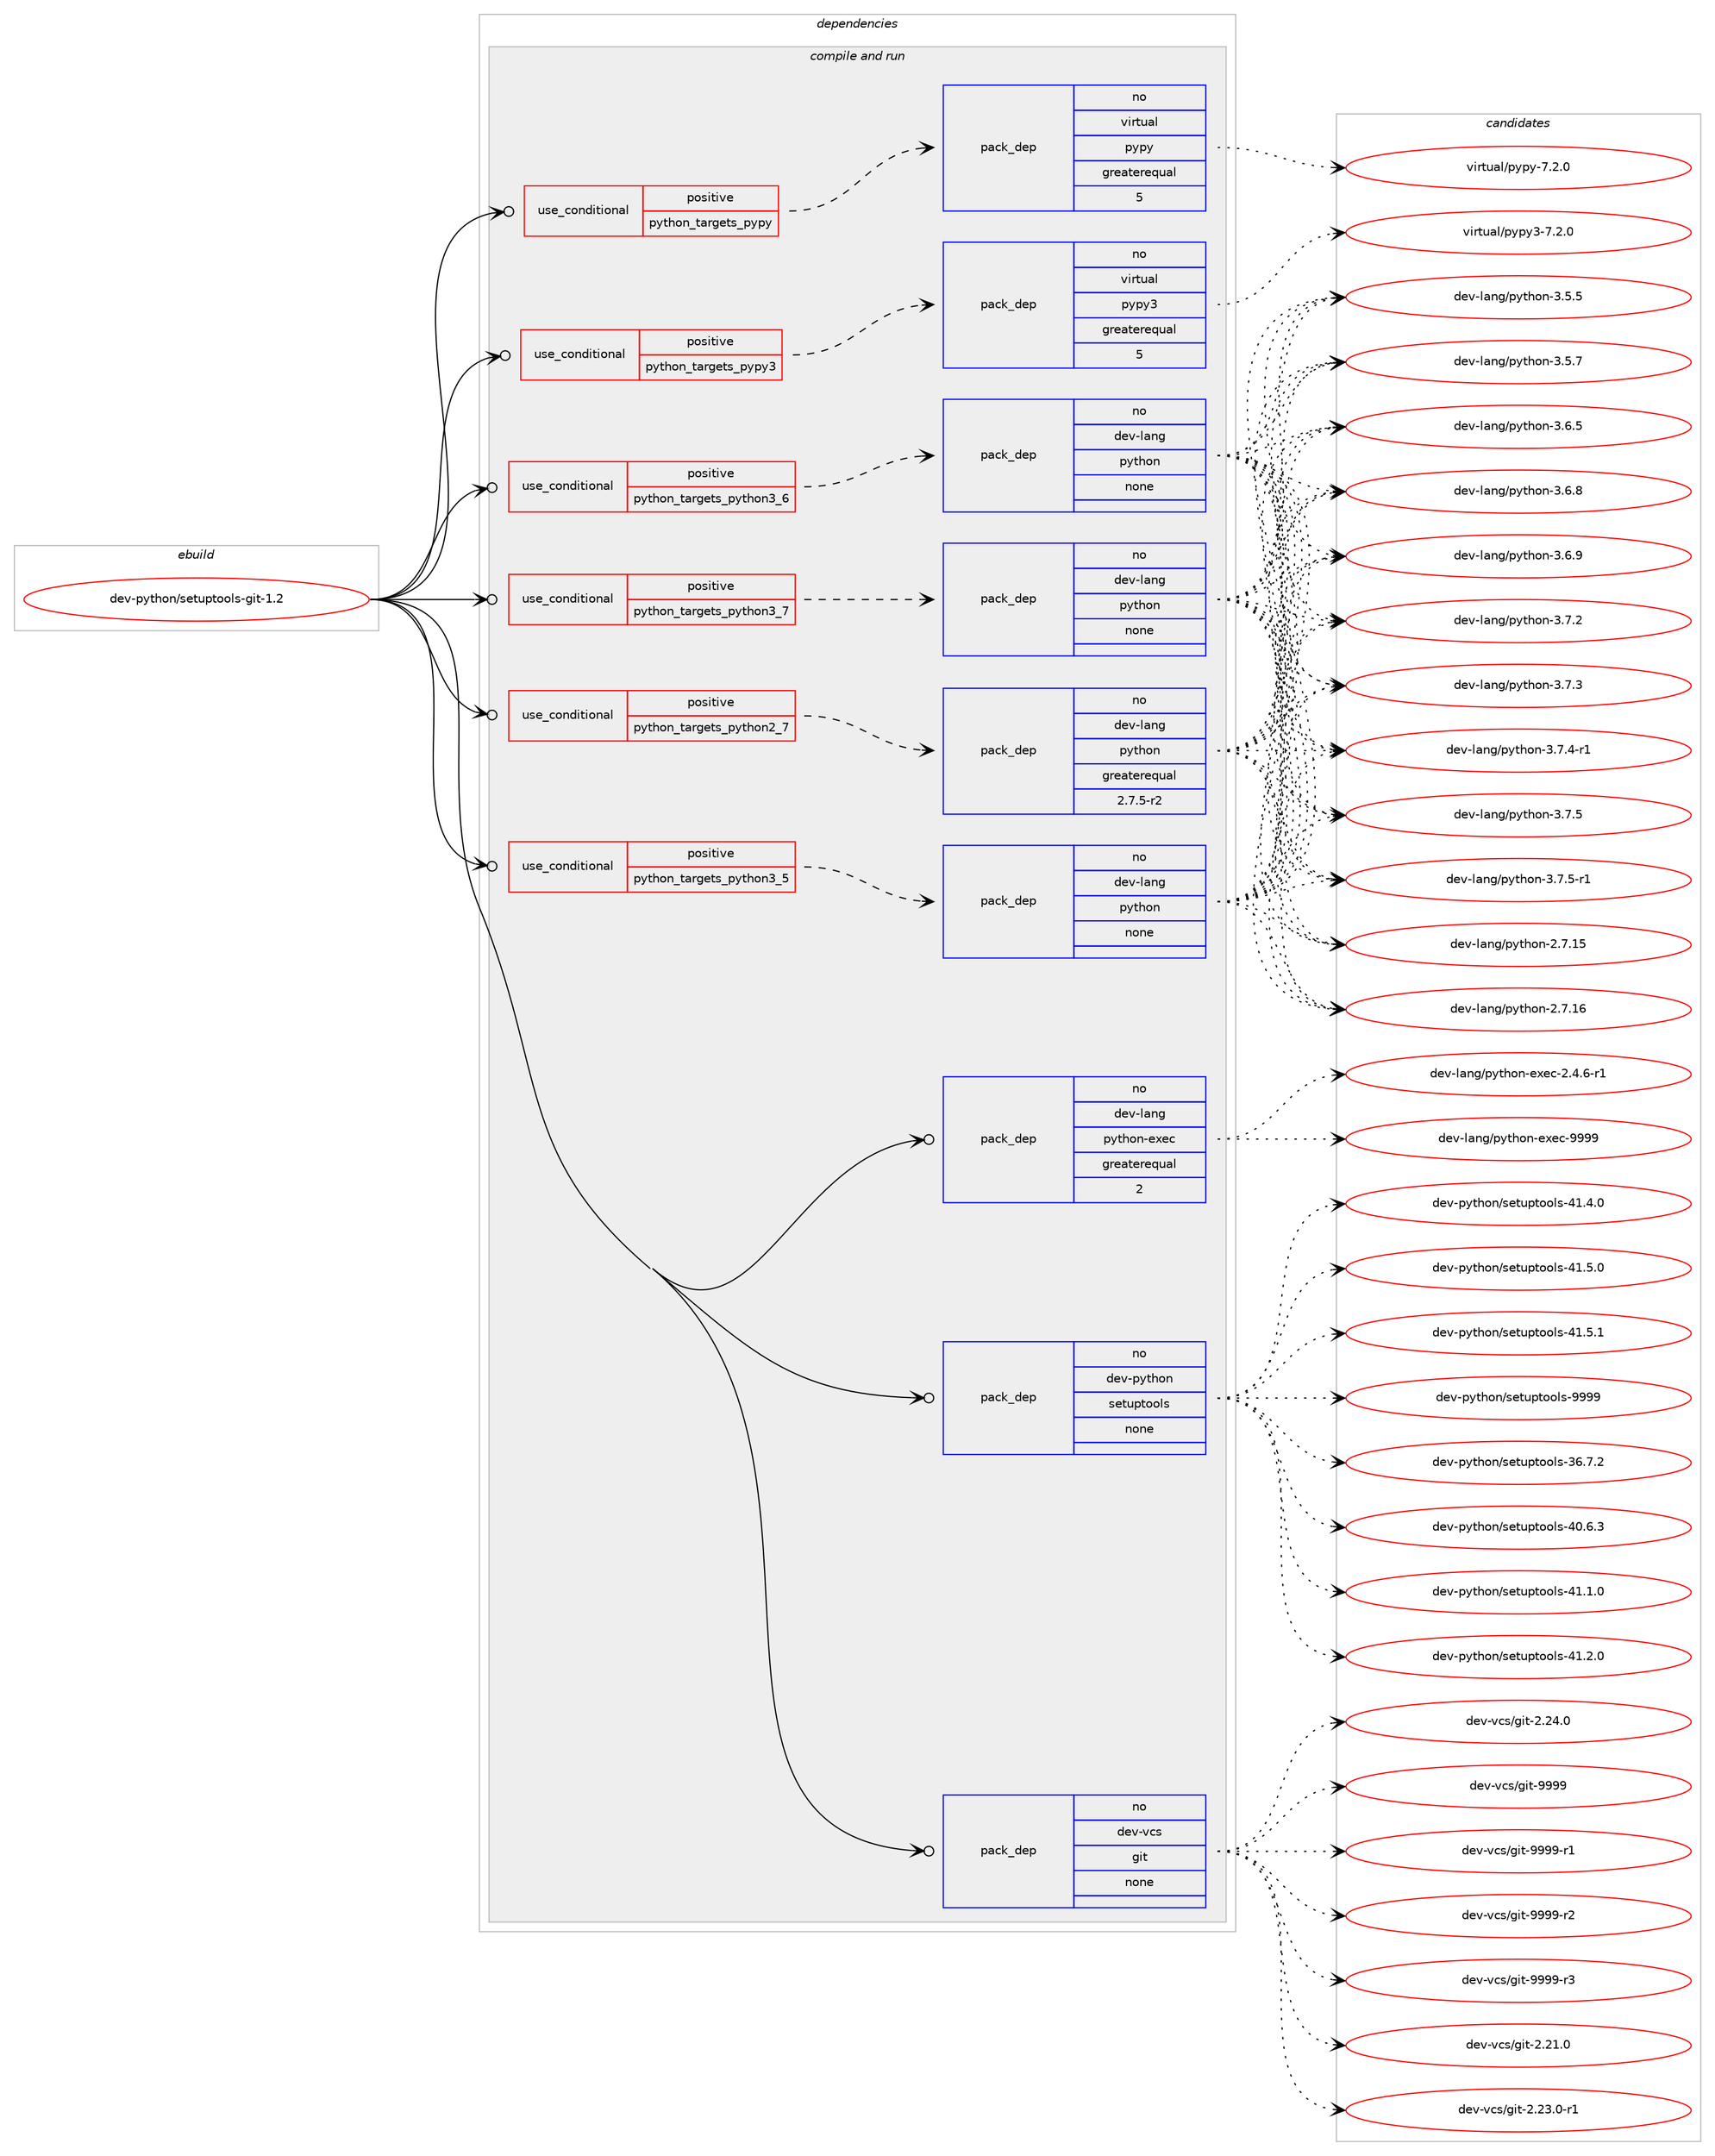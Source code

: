 digraph prolog {

# *************
# Graph options
# *************

newrank=true;
concentrate=true;
compound=true;
graph [rankdir=LR,fontname=Helvetica,fontsize=10,ranksep=1.5];#, ranksep=2.5, nodesep=0.2];
edge  [arrowhead=vee];
node  [fontname=Helvetica,fontsize=10];

# **********
# The ebuild
# **********

subgraph cluster_leftcol {
color=gray;
rank=same;
label=<<i>ebuild</i>>;
id [label="dev-python/setuptools-git-1.2", color=red, width=4, href="../dev-python/setuptools-git-1.2.svg"];
}

# ****************
# The dependencies
# ****************

subgraph cluster_midcol {
color=gray;
label=<<i>dependencies</i>>;
subgraph cluster_compile {
fillcolor="#eeeeee";
style=filled;
label=<<i>compile</i>>;
}
subgraph cluster_compileandrun {
fillcolor="#eeeeee";
style=filled;
label=<<i>compile and run</i>>;
subgraph cond149263 {
dependency637004 [label=<<TABLE BORDER="0" CELLBORDER="1" CELLSPACING="0" CELLPADDING="4"><TR><TD ROWSPAN="3" CELLPADDING="10">use_conditional</TD></TR><TR><TD>positive</TD></TR><TR><TD>python_targets_pypy</TD></TR></TABLE>>, shape=none, color=red];
subgraph pack475860 {
dependency637005 [label=<<TABLE BORDER="0" CELLBORDER="1" CELLSPACING="0" CELLPADDING="4" WIDTH="220"><TR><TD ROWSPAN="6" CELLPADDING="30">pack_dep</TD></TR><TR><TD WIDTH="110">no</TD></TR><TR><TD>virtual</TD></TR><TR><TD>pypy</TD></TR><TR><TD>greaterequal</TD></TR><TR><TD>5</TD></TR></TABLE>>, shape=none, color=blue];
}
dependency637004:e -> dependency637005:w [weight=20,style="dashed",arrowhead="vee"];
}
id:e -> dependency637004:w [weight=20,style="solid",arrowhead="odotvee"];
subgraph cond149264 {
dependency637006 [label=<<TABLE BORDER="0" CELLBORDER="1" CELLSPACING="0" CELLPADDING="4"><TR><TD ROWSPAN="3" CELLPADDING="10">use_conditional</TD></TR><TR><TD>positive</TD></TR><TR><TD>python_targets_pypy3</TD></TR></TABLE>>, shape=none, color=red];
subgraph pack475861 {
dependency637007 [label=<<TABLE BORDER="0" CELLBORDER="1" CELLSPACING="0" CELLPADDING="4" WIDTH="220"><TR><TD ROWSPAN="6" CELLPADDING="30">pack_dep</TD></TR><TR><TD WIDTH="110">no</TD></TR><TR><TD>virtual</TD></TR><TR><TD>pypy3</TD></TR><TR><TD>greaterequal</TD></TR><TR><TD>5</TD></TR></TABLE>>, shape=none, color=blue];
}
dependency637006:e -> dependency637007:w [weight=20,style="dashed",arrowhead="vee"];
}
id:e -> dependency637006:w [weight=20,style="solid",arrowhead="odotvee"];
subgraph cond149265 {
dependency637008 [label=<<TABLE BORDER="0" CELLBORDER="1" CELLSPACING="0" CELLPADDING="4"><TR><TD ROWSPAN="3" CELLPADDING="10">use_conditional</TD></TR><TR><TD>positive</TD></TR><TR><TD>python_targets_python2_7</TD></TR></TABLE>>, shape=none, color=red];
subgraph pack475862 {
dependency637009 [label=<<TABLE BORDER="0" CELLBORDER="1" CELLSPACING="0" CELLPADDING="4" WIDTH="220"><TR><TD ROWSPAN="6" CELLPADDING="30">pack_dep</TD></TR><TR><TD WIDTH="110">no</TD></TR><TR><TD>dev-lang</TD></TR><TR><TD>python</TD></TR><TR><TD>greaterequal</TD></TR><TR><TD>2.7.5-r2</TD></TR></TABLE>>, shape=none, color=blue];
}
dependency637008:e -> dependency637009:w [weight=20,style="dashed",arrowhead="vee"];
}
id:e -> dependency637008:w [weight=20,style="solid",arrowhead="odotvee"];
subgraph cond149266 {
dependency637010 [label=<<TABLE BORDER="0" CELLBORDER="1" CELLSPACING="0" CELLPADDING="4"><TR><TD ROWSPAN="3" CELLPADDING="10">use_conditional</TD></TR><TR><TD>positive</TD></TR><TR><TD>python_targets_python3_5</TD></TR></TABLE>>, shape=none, color=red];
subgraph pack475863 {
dependency637011 [label=<<TABLE BORDER="0" CELLBORDER="1" CELLSPACING="0" CELLPADDING="4" WIDTH="220"><TR><TD ROWSPAN="6" CELLPADDING="30">pack_dep</TD></TR><TR><TD WIDTH="110">no</TD></TR><TR><TD>dev-lang</TD></TR><TR><TD>python</TD></TR><TR><TD>none</TD></TR><TR><TD></TD></TR></TABLE>>, shape=none, color=blue];
}
dependency637010:e -> dependency637011:w [weight=20,style="dashed",arrowhead="vee"];
}
id:e -> dependency637010:w [weight=20,style="solid",arrowhead="odotvee"];
subgraph cond149267 {
dependency637012 [label=<<TABLE BORDER="0" CELLBORDER="1" CELLSPACING="0" CELLPADDING="4"><TR><TD ROWSPAN="3" CELLPADDING="10">use_conditional</TD></TR><TR><TD>positive</TD></TR><TR><TD>python_targets_python3_6</TD></TR></TABLE>>, shape=none, color=red];
subgraph pack475864 {
dependency637013 [label=<<TABLE BORDER="0" CELLBORDER="1" CELLSPACING="0" CELLPADDING="4" WIDTH="220"><TR><TD ROWSPAN="6" CELLPADDING="30">pack_dep</TD></TR><TR><TD WIDTH="110">no</TD></TR><TR><TD>dev-lang</TD></TR><TR><TD>python</TD></TR><TR><TD>none</TD></TR><TR><TD></TD></TR></TABLE>>, shape=none, color=blue];
}
dependency637012:e -> dependency637013:w [weight=20,style="dashed",arrowhead="vee"];
}
id:e -> dependency637012:w [weight=20,style="solid",arrowhead="odotvee"];
subgraph cond149268 {
dependency637014 [label=<<TABLE BORDER="0" CELLBORDER="1" CELLSPACING="0" CELLPADDING="4"><TR><TD ROWSPAN="3" CELLPADDING="10">use_conditional</TD></TR><TR><TD>positive</TD></TR><TR><TD>python_targets_python3_7</TD></TR></TABLE>>, shape=none, color=red];
subgraph pack475865 {
dependency637015 [label=<<TABLE BORDER="0" CELLBORDER="1" CELLSPACING="0" CELLPADDING="4" WIDTH="220"><TR><TD ROWSPAN="6" CELLPADDING="30">pack_dep</TD></TR><TR><TD WIDTH="110">no</TD></TR><TR><TD>dev-lang</TD></TR><TR><TD>python</TD></TR><TR><TD>none</TD></TR><TR><TD></TD></TR></TABLE>>, shape=none, color=blue];
}
dependency637014:e -> dependency637015:w [weight=20,style="dashed",arrowhead="vee"];
}
id:e -> dependency637014:w [weight=20,style="solid",arrowhead="odotvee"];
subgraph pack475866 {
dependency637016 [label=<<TABLE BORDER="0" CELLBORDER="1" CELLSPACING="0" CELLPADDING="4" WIDTH="220"><TR><TD ROWSPAN="6" CELLPADDING="30">pack_dep</TD></TR><TR><TD WIDTH="110">no</TD></TR><TR><TD>dev-lang</TD></TR><TR><TD>python-exec</TD></TR><TR><TD>greaterequal</TD></TR><TR><TD>2</TD></TR></TABLE>>, shape=none, color=blue];
}
id:e -> dependency637016:w [weight=20,style="solid",arrowhead="odotvee"];
subgraph pack475867 {
dependency637017 [label=<<TABLE BORDER="0" CELLBORDER="1" CELLSPACING="0" CELLPADDING="4" WIDTH="220"><TR><TD ROWSPAN="6" CELLPADDING="30">pack_dep</TD></TR><TR><TD WIDTH="110">no</TD></TR><TR><TD>dev-python</TD></TR><TR><TD>setuptools</TD></TR><TR><TD>none</TD></TR><TR><TD></TD></TR></TABLE>>, shape=none, color=blue];
}
id:e -> dependency637017:w [weight=20,style="solid",arrowhead="odotvee"];
subgraph pack475868 {
dependency637018 [label=<<TABLE BORDER="0" CELLBORDER="1" CELLSPACING="0" CELLPADDING="4" WIDTH="220"><TR><TD ROWSPAN="6" CELLPADDING="30">pack_dep</TD></TR><TR><TD WIDTH="110">no</TD></TR><TR><TD>dev-vcs</TD></TR><TR><TD>git</TD></TR><TR><TD>none</TD></TR><TR><TD></TD></TR></TABLE>>, shape=none, color=blue];
}
id:e -> dependency637018:w [weight=20,style="solid",arrowhead="odotvee"];
}
subgraph cluster_run {
fillcolor="#eeeeee";
style=filled;
label=<<i>run</i>>;
}
}

# **************
# The candidates
# **************

subgraph cluster_choices {
rank=same;
color=gray;
label=<<i>candidates</i>>;

subgraph choice475860 {
color=black;
nodesep=1;
choice1181051141161179710847112121112121455546504648 [label="virtual/pypy-7.2.0", color=red, width=4,href="../virtual/pypy-7.2.0.svg"];
dependency637005:e -> choice1181051141161179710847112121112121455546504648:w [style=dotted,weight="100"];
}
subgraph choice475861 {
color=black;
nodesep=1;
choice118105114116117971084711212111212151455546504648 [label="virtual/pypy3-7.2.0", color=red, width=4,href="../virtual/pypy3-7.2.0.svg"];
dependency637007:e -> choice118105114116117971084711212111212151455546504648:w [style=dotted,weight="100"];
}
subgraph choice475862 {
color=black;
nodesep=1;
choice10010111845108971101034711212111610411111045504655464953 [label="dev-lang/python-2.7.15", color=red, width=4,href="../dev-lang/python-2.7.15.svg"];
choice10010111845108971101034711212111610411111045504655464954 [label="dev-lang/python-2.7.16", color=red, width=4,href="../dev-lang/python-2.7.16.svg"];
choice100101118451089711010347112121116104111110455146534653 [label="dev-lang/python-3.5.5", color=red, width=4,href="../dev-lang/python-3.5.5.svg"];
choice100101118451089711010347112121116104111110455146534655 [label="dev-lang/python-3.5.7", color=red, width=4,href="../dev-lang/python-3.5.7.svg"];
choice100101118451089711010347112121116104111110455146544653 [label="dev-lang/python-3.6.5", color=red, width=4,href="../dev-lang/python-3.6.5.svg"];
choice100101118451089711010347112121116104111110455146544656 [label="dev-lang/python-3.6.8", color=red, width=4,href="../dev-lang/python-3.6.8.svg"];
choice100101118451089711010347112121116104111110455146544657 [label="dev-lang/python-3.6.9", color=red, width=4,href="../dev-lang/python-3.6.9.svg"];
choice100101118451089711010347112121116104111110455146554650 [label="dev-lang/python-3.7.2", color=red, width=4,href="../dev-lang/python-3.7.2.svg"];
choice100101118451089711010347112121116104111110455146554651 [label="dev-lang/python-3.7.3", color=red, width=4,href="../dev-lang/python-3.7.3.svg"];
choice1001011184510897110103471121211161041111104551465546524511449 [label="dev-lang/python-3.7.4-r1", color=red, width=4,href="../dev-lang/python-3.7.4-r1.svg"];
choice100101118451089711010347112121116104111110455146554653 [label="dev-lang/python-3.7.5", color=red, width=4,href="../dev-lang/python-3.7.5.svg"];
choice1001011184510897110103471121211161041111104551465546534511449 [label="dev-lang/python-3.7.5-r1", color=red, width=4,href="../dev-lang/python-3.7.5-r1.svg"];
dependency637009:e -> choice10010111845108971101034711212111610411111045504655464953:w [style=dotted,weight="100"];
dependency637009:e -> choice10010111845108971101034711212111610411111045504655464954:w [style=dotted,weight="100"];
dependency637009:e -> choice100101118451089711010347112121116104111110455146534653:w [style=dotted,weight="100"];
dependency637009:e -> choice100101118451089711010347112121116104111110455146534655:w [style=dotted,weight="100"];
dependency637009:e -> choice100101118451089711010347112121116104111110455146544653:w [style=dotted,weight="100"];
dependency637009:e -> choice100101118451089711010347112121116104111110455146544656:w [style=dotted,weight="100"];
dependency637009:e -> choice100101118451089711010347112121116104111110455146544657:w [style=dotted,weight="100"];
dependency637009:e -> choice100101118451089711010347112121116104111110455146554650:w [style=dotted,weight="100"];
dependency637009:e -> choice100101118451089711010347112121116104111110455146554651:w [style=dotted,weight="100"];
dependency637009:e -> choice1001011184510897110103471121211161041111104551465546524511449:w [style=dotted,weight="100"];
dependency637009:e -> choice100101118451089711010347112121116104111110455146554653:w [style=dotted,weight="100"];
dependency637009:e -> choice1001011184510897110103471121211161041111104551465546534511449:w [style=dotted,weight="100"];
}
subgraph choice475863 {
color=black;
nodesep=1;
choice10010111845108971101034711212111610411111045504655464953 [label="dev-lang/python-2.7.15", color=red, width=4,href="../dev-lang/python-2.7.15.svg"];
choice10010111845108971101034711212111610411111045504655464954 [label="dev-lang/python-2.7.16", color=red, width=4,href="../dev-lang/python-2.7.16.svg"];
choice100101118451089711010347112121116104111110455146534653 [label="dev-lang/python-3.5.5", color=red, width=4,href="../dev-lang/python-3.5.5.svg"];
choice100101118451089711010347112121116104111110455146534655 [label="dev-lang/python-3.5.7", color=red, width=4,href="../dev-lang/python-3.5.7.svg"];
choice100101118451089711010347112121116104111110455146544653 [label="dev-lang/python-3.6.5", color=red, width=4,href="../dev-lang/python-3.6.5.svg"];
choice100101118451089711010347112121116104111110455146544656 [label="dev-lang/python-3.6.8", color=red, width=4,href="../dev-lang/python-3.6.8.svg"];
choice100101118451089711010347112121116104111110455146544657 [label="dev-lang/python-3.6.9", color=red, width=4,href="../dev-lang/python-3.6.9.svg"];
choice100101118451089711010347112121116104111110455146554650 [label="dev-lang/python-3.7.2", color=red, width=4,href="../dev-lang/python-3.7.2.svg"];
choice100101118451089711010347112121116104111110455146554651 [label="dev-lang/python-3.7.3", color=red, width=4,href="../dev-lang/python-3.7.3.svg"];
choice1001011184510897110103471121211161041111104551465546524511449 [label="dev-lang/python-3.7.4-r1", color=red, width=4,href="../dev-lang/python-3.7.4-r1.svg"];
choice100101118451089711010347112121116104111110455146554653 [label="dev-lang/python-3.7.5", color=red, width=4,href="../dev-lang/python-3.7.5.svg"];
choice1001011184510897110103471121211161041111104551465546534511449 [label="dev-lang/python-3.7.5-r1", color=red, width=4,href="../dev-lang/python-3.7.5-r1.svg"];
dependency637011:e -> choice10010111845108971101034711212111610411111045504655464953:w [style=dotted,weight="100"];
dependency637011:e -> choice10010111845108971101034711212111610411111045504655464954:w [style=dotted,weight="100"];
dependency637011:e -> choice100101118451089711010347112121116104111110455146534653:w [style=dotted,weight="100"];
dependency637011:e -> choice100101118451089711010347112121116104111110455146534655:w [style=dotted,weight="100"];
dependency637011:e -> choice100101118451089711010347112121116104111110455146544653:w [style=dotted,weight="100"];
dependency637011:e -> choice100101118451089711010347112121116104111110455146544656:w [style=dotted,weight="100"];
dependency637011:e -> choice100101118451089711010347112121116104111110455146544657:w [style=dotted,weight="100"];
dependency637011:e -> choice100101118451089711010347112121116104111110455146554650:w [style=dotted,weight="100"];
dependency637011:e -> choice100101118451089711010347112121116104111110455146554651:w [style=dotted,weight="100"];
dependency637011:e -> choice1001011184510897110103471121211161041111104551465546524511449:w [style=dotted,weight="100"];
dependency637011:e -> choice100101118451089711010347112121116104111110455146554653:w [style=dotted,weight="100"];
dependency637011:e -> choice1001011184510897110103471121211161041111104551465546534511449:w [style=dotted,weight="100"];
}
subgraph choice475864 {
color=black;
nodesep=1;
choice10010111845108971101034711212111610411111045504655464953 [label="dev-lang/python-2.7.15", color=red, width=4,href="../dev-lang/python-2.7.15.svg"];
choice10010111845108971101034711212111610411111045504655464954 [label="dev-lang/python-2.7.16", color=red, width=4,href="../dev-lang/python-2.7.16.svg"];
choice100101118451089711010347112121116104111110455146534653 [label="dev-lang/python-3.5.5", color=red, width=4,href="../dev-lang/python-3.5.5.svg"];
choice100101118451089711010347112121116104111110455146534655 [label="dev-lang/python-3.5.7", color=red, width=4,href="../dev-lang/python-3.5.7.svg"];
choice100101118451089711010347112121116104111110455146544653 [label="dev-lang/python-3.6.5", color=red, width=4,href="../dev-lang/python-3.6.5.svg"];
choice100101118451089711010347112121116104111110455146544656 [label="dev-lang/python-3.6.8", color=red, width=4,href="../dev-lang/python-3.6.8.svg"];
choice100101118451089711010347112121116104111110455146544657 [label="dev-lang/python-3.6.9", color=red, width=4,href="../dev-lang/python-3.6.9.svg"];
choice100101118451089711010347112121116104111110455146554650 [label="dev-lang/python-3.7.2", color=red, width=4,href="../dev-lang/python-3.7.2.svg"];
choice100101118451089711010347112121116104111110455146554651 [label="dev-lang/python-3.7.3", color=red, width=4,href="../dev-lang/python-3.7.3.svg"];
choice1001011184510897110103471121211161041111104551465546524511449 [label="dev-lang/python-3.7.4-r1", color=red, width=4,href="../dev-lang/python-3.7.4-r1.svg"];
choice100101118451089711010347112121116104111110455146554653 [label="dev-lang/python-3.7.5", color=red, width=4,href="../dev-lang/python-3.7.5.svg"];
choice1001011184510897110103471121211161041111104551465546534511449 [label="dev-lang/python-3.7.5-r1", color=red, width=4,href="../dev-lang/python-3.7.5-r1.svg"];
dependency637013:e -> choice10010111845108971101034711212111610411111045504655464953:w [style=dotted,weight="100"];
dependency637013:e -> choice10010111845108971101034711212111610411111045504655464954:w [style=dotted,weight="100"];
dependency637013:e -> choice100101118451089711010347112121116104111110455146534653:w [style=dotted,weight="100"];
dependency637013:e -> choice100101118451089711010347112121116104111110455146534655:w [style=dotted,weight="100"];
dependency637013:e -> choice100101118451089711010347112121116104111110455146544653:w [style=dotted,weight="100"];
dependency637013:e -> choice100101118451089711010347112121116104111110455146544656:w [style=dotted,weight="100"];
dependency637013:e -> choice100101118451089711010347112121116104111110455146544657:w [style=dotted,weight="100"];
dependency637013:e -> choice100101118451089711010347112121116104111110455146554650:w [style=dotted,weight="100"];
dependency637013:e -> choice100101118451089711010347112121116104111110455146554651:w [style=dotted,weight="100"];
dependency637013:e -> choice1001011184510897110103471121211161041111104551465546524511449:w [style=dotted,weight="100"];
dependency637013:e -> choice100101118451089711010347112121116104111110455146554653:w [style=dotted,weight="100"];
dependency637013:e -> choice1001011184510897110103471121211161041111104551465546534511449:w [style=dotted,weight="100"];
}
subgraph choice475865 {
color=black;
nodesep=1;
choice10010111845108971101034711212111610411111045504655464953 [label="dev-lang/python-2.7.15", color=red, width=4,href="../dev-lang/python-2.7.15.svg"];
choice10010111845108971101034711212111610411111045504655464954 [label="dev-lang/python-2.7.16", color=red, width=4,href="../dev-lang/python-2.7.16.svg"];
choice100101118451089711010347112121116104111110455146534653 [label="dev-lang/python-3.5.5", color=red, width=4,href="../dev-lang/python-3.5.5.svg"];
choice100101118451089711010347112121116104111110455146534655 [label="dev-lang/python-3.5.7", color=red, width=4,href="../dev-lang/python-3.5.7.svg"];
choice100101118451089711010347112121116104111110455146544653 [label="dev-lang/python-3.6.5", color=red, width=4,href="../dev-lang/python-3.6.5.svg"];
choice100101118451089711010347112121116104111110455146544656 [label="dev-lang/python-3.6.8", color=red, width=4,href="../dev-lang/python-3.6.8.svg"];
choice100101118451089711010347112121116104111110455146544657 [label="dev-lang/python-3.6.9", color=red, width=4,href="../dev-lang/python-3.6.9.svg"];
choice100101118451089711010347112121116104111110455146554650 [label="dev-lang/python-3.7.2", color=red, width=4,href="../dev-lang/python-3.7.2.svg"];
choice100101118451089711010347112121116104111110455146554651 [label="dev-lang/python-3.7.3", color=red, width=4,href="../dev-lang/python-3.7.3.svg"];
choice1001011184510897110103471121211161041111104551465546524511449 [label="dev-lang/python-3.7.4-r1", color=red, width=4,href="../dev-lang/python-3.7.4-r1.svg"];
choice100101118451089711010347112121116104111110455146554653 [label="dev-lang/python-3.7.5", color=red, width=4,href="../dev-lang/python-3.7.5.svg"];
choice1001011184510897110103471121211161041111104551465546534511449 [label="dev-lang/python-3.7.5-r1", color=red, width=4,href="../dev-lang/python-3.7.5-r1.svg"];
dependency637015:e -> choice10010111845108971101034711212111610411111045504655464953:w [style=dotted,weight="100"];
dependency637015:e -> choice10010111845108971101034711212111610411111045504655464954:w [style=dotted,weight="100"];
dependency637015:e -> choice100101118451089711010347112121116104111110455146534653:w [style=dotted,weight="100"];
dependency637015:e -> choice100101118451089711010347112121116104111110455146534655:w [style=dotted,weight="100"];
dependency637015:e -> choice100101118451089711010347112121116104111110455146544653:w [style=dotted,weight="100"];
dependency637015:e -> choice100101118451089711010347112121116104111110455146544656:w [style=dotted,weight="100"];
dependency637015:e -> choice100101118451089711010347112121116104111110455146544657:w [style=dotted,weight="100"];
dependency637015:e -> choice100101118451089711010347112121116104111110455146554650:w [style=dotted,weight="100"];
dependency637015:e -> choice100101118451089711010347112121116104111110455146554651:w [style=dotted,weight="100"];
dependency637015:e -> choice1001011184510897110103471121211161041111104551465546524511449:w [style=dotted,weight="100"];
dependency637015:e -> choice100101118451089711010347112121116104111110455146554653:w [style=dotted,weight="100"];
dependency637015:e -> choice1001011184510897110103471121211161041111104551465546534511449:w [style=dotted,weight="100"];
}
subgraph choice475866 {
color=black;
nodesep=1;
choice10010111845108971101034711212111610411111045101120101994550465246544511449 [label="dev-lang/python-exec-2.4.6-r1", color=red, width=4,href="../dev-lang/python-exec-2.4.6-r1.svg"];
choice10010111845108971101034711212111610411111045101120101994557575757 [label="dev-lang/python-exec-9999", color=red, width=4,href="../dev-lang/python-exec-9999.svg"];
dependency637016:e -> choice10010111845108971101034711212111610411111045101120101994550465246544511449:w [style=dotted,weight="100"];
dependency637016:e -> choice10010111845108971101034711212111610411111045101120101994557575757:w [style=dotted,weight="100"];
}
subgraph choice475867 {
color=black;
nodesep=1;
choice100101118451121211161041111104711510111611711211611111110811545515446554650 [label="dev-python/setuptools-36.7.2", color=red, width=4,href="../dev-python/setuptools-36.7.2.svg"];
choice100101118451121211161041111104711510111611711211611111110811545524846544651 [label="dev-python/setuptools-40.6.3", color=red, width=4,href="../dev-python/setuptools-40.6.3.svg"];
choice100101118451121211161041111104711510111611711211611111110811545524946494648 [label="dev-python/setuptools-41.1.0", color=red, width=4,href="../dev-python/setuptools-41.1.0.svg"];
choice100101118451121211161041111104711510111611711211611111110811545524946504648 [label="dev-python/setuptools-41.2.0", color=red, width=4,href="../dev-python/setuptools-41.2.0.svg"];
choice100101118451121211161041111104711510111611711211611111110811545524946524648 [label="dev-python/setuptools-41.4.0", color=red, width=4,href="../dev-python/setuptools-41.4.0.svg"];
choice100101118451121211161041111104711510111611711211611111110811545524946534648 [label="dev-python/setuptools-41.5.0", color=red, width=4,href="../dev-python/setuptools-41.5.0.svg"];
choice100101118451121211161041111104711510111611711211611111110811545524946534649 [label="dev-python/setuptools-41.5.1", color=red, width=4,href="../dev-python/setuptools-41.5.1.svg"];
choice10010111845112121116104111110471151011161171121161111111081154557575757 [label="dev-python/setuptools-9999", color=red, width=4,href="../dev-python/setuptools-9999.svg"];
dependency637017:e -> choice100101118451121211161041111104711510111611711211611111110811545515446554650:w [style=dotted,weight="100"];
dependency637017:e -> choice100101118451121211161041111104711510111611711211611111110811545524846544651:w [style=dotted,weight="100"];
dependency637017:e -> choice100101118451121211161041111104711510111611711211611111110811545524946494648:w [style=dotted,weight="100"];
dependency637017:e -> choice100101118451121211161041111104711510111611711211611111110811545524946504648:w [style=dotted,weight="100"];
dependency637017:e -> choice100101118451121211161041111104711510111611711211611111110811545524946524648:w [style=dotted,weight="100"];
dependency637017:e -> choice100101118451121211161041111104711510111611711211611111110811545524946534648:w [style=dotted,weight="100"];
dependency637017:e -> choice100101118451121211161041111104711510111611711211611111110811545524946534649:w [style=dotted,weight="100"];
dependency637017:e -> choice10010111845112121116104111110471151011161171121161111111081154557575757:w [style=dotted,weight="100"];
}
subgraph choice475868 {
color=black;
nodesep=1;
choice10010111845118991154710310511645504650494648 [label="dev-vcs/git-2.21.0", color=red, width=4,href="../dev-vcs/git-2.21.0.svg"];
choice100101118451189911547103105116455046505146484511449 [label="dev-vcs/git-2.23.0-r1", color=red, width=4,href="../dev-vcs/git-2.23.0-r1.svg"];
choice10010111845118991154710310511645504650524648 [label="dev-vcs/git-2.24.0", color=red, width=4,href="../dev-vcs/git-2.24.0.svg"];
choice1001011184511899115471031051164557575757 [label="dev-vcs/git-9999", color=red, width=4,href="../dev-vcs/git-9999.svg"];
choice10010111845118991154710310511645575757574511449 [label="dev-vcs/git-9999-r1", color=red, width=4,href="../dev-vcs/git-9999-r1.svg"];
choice10010111845118991154710310511645575757574511450 [label="dev-vcs/git-9999-r2", color=red, width=4,href="../dev-vcs/git-9999-r2.svg"];
choice10010111845118991154710310511645575757574511451 [label="dev-vcs/git-9999-r3", color=red, width=4,href="../dev-vcs/git-9999-r3.svg"];
dependency637018:e -> choice10010111845118991154710310511645504650494648:w [style=dotted,weight="100"];
dependency637018:e -> choice100101118451189911547103105116455046505146484511449:w [style=dotted,weight="100"];
dependency637018:e -> choice10010111845118991154710310511645504650524648:w [style=dotted,weight="100"];
dependency637018:e -> choice1001011184511899115471031051164557575757:w [style=dotted,weight="100"];
dependency637018:e -> choice10010111845118991154710310511645575757574511449:w [style=dotted,weight="100"];
dependency637018:e -> choice10010111845118991154710310511645575757574511450:w [style=dotted,weight="100"];
dependency637018:e -> choice10010111845118991154710310511645575757574511451:w [style=dotted,weight="100"];
}
}

}
